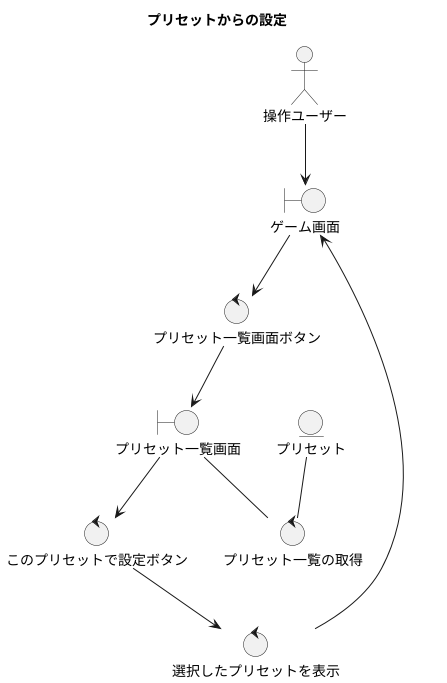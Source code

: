 @startuml

title プリセットからの設定

actor 操作ユーザー
boundary ゲーム画面
boundary プリセット一覧画面
control プリセット一覧画面ボタン
control このプリセットで設定ボタン
control プリセット一覧の取得
control 選択したプリセットを表示
entity プリセット

操作ユーザー --> ゲーム画面
ゲーム画面 --> プリセット一覧画面ボタン
プリセット一覧画面ボタン --> プリセット一覧画面
プリセット一覧画面 --> このプリセットで設定ボタン
このプリセットで設定ボタン --> 選択したプリセットを表示
選択したプリセットを表示 --> ゲーム画面

プリセット一覧画面 -- プリセット一覧の取得
プリセット -- プリセット一覧の取得

@enduml
